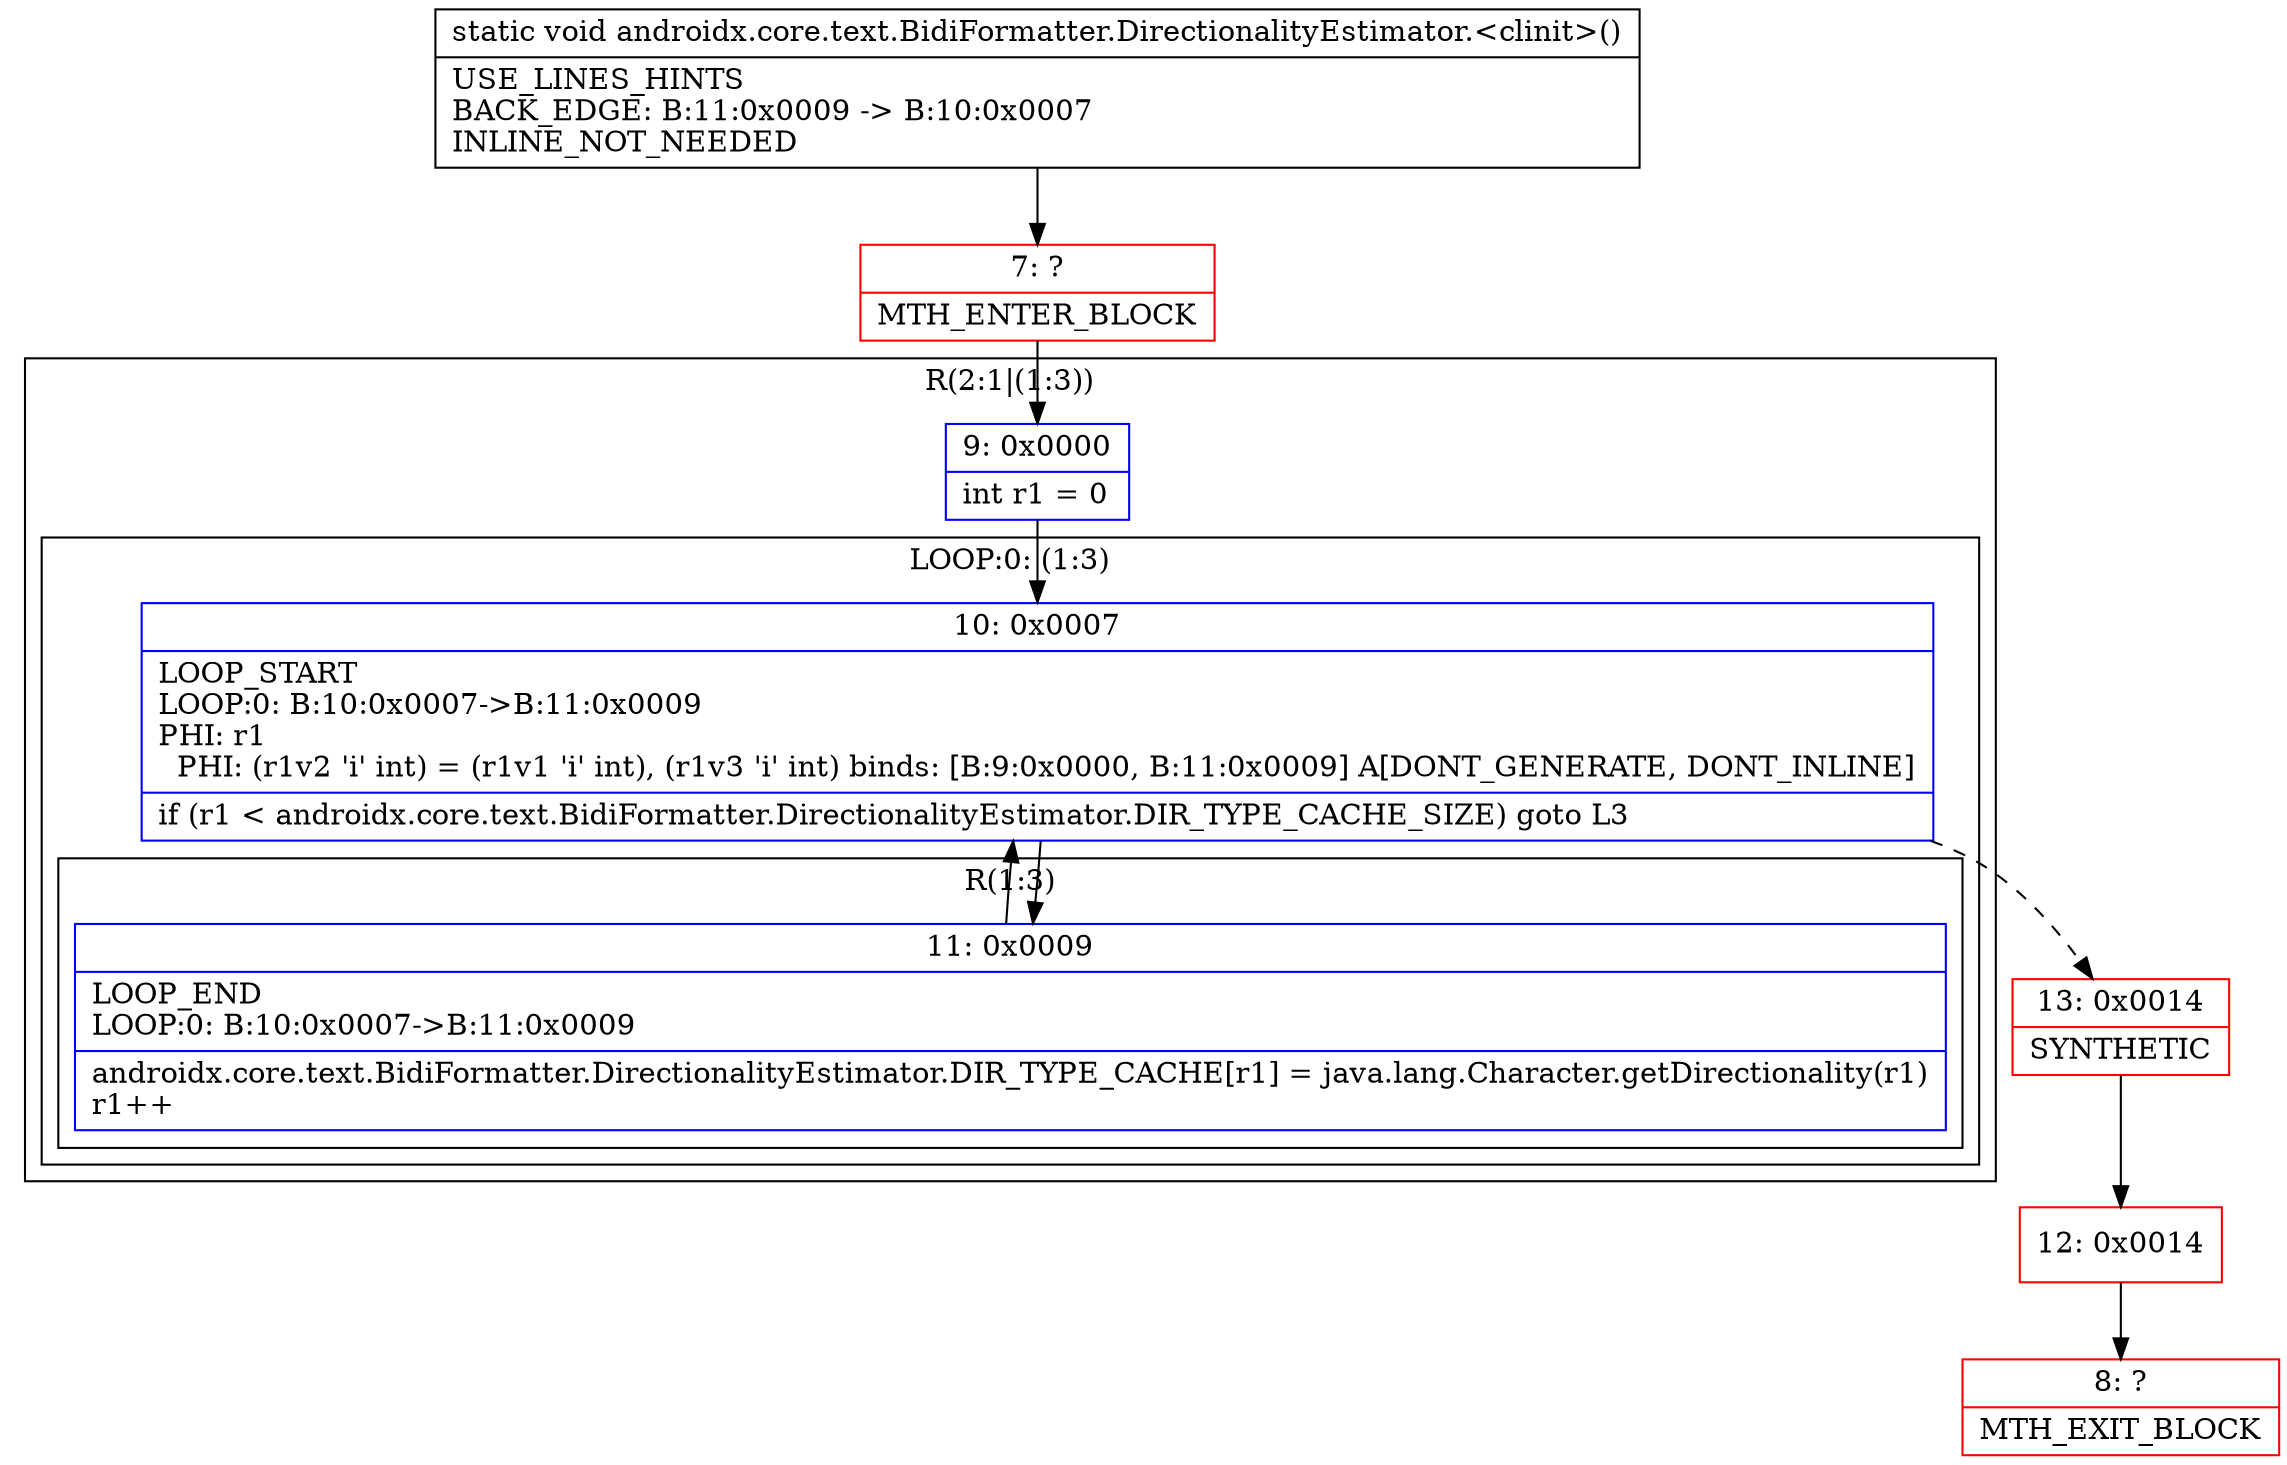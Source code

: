 digraph "CFG forandroidx.core.text.BidiFormatter.DirectionalityEstimator.\<clinit\>()V" {
subgraph cluster_Region_1015354735 {
label = "R(2:1|(1:3))";
node [shape=record,color=blue];
Node_9 [shape=record,label="{9\:\ 0x0000|int r1 = 0\l}"];
subgraph cluster_LoopRegion_666558520 {
label = "LOOP:0: (1:3)";
node [shape=record,color=blue];
Node_10 [shape=record,label="{10\:\ 0x0007|LOOP_START\lLOOP:0: B:10:0x0007\-\>B:11:0x0009\lPHI: r1 \l  PHI: (r1v2 'i' int) = (r1v1 'i' int), (r1v3 'i' int) binds: [B:9:0x0000, B:11:0x0009] A[DONT_GENERATE, DONT_INLINE]\l|if (r1 \< androidx.core.text.BidiFormatter.DirectionalityEstimator.DIR_TYPE_CACHE_SIZE) goto L3\l}"];
subgraph cluster_Region_1098321842 {
label = "R(1:3)";
node [shape=record,color=blue];
Node_11 [shape=record,label="{11\:\ 0x0009|LOOP_END\lLOOP:0: B:10:0x0007\-\>B:11:0x0009\l|androidx.core.text.BidiFormatter.DirectionalityEstimator.DIR_TYPE_CACHE[r1] = java.lang.Character.getDirectionality(r1)\lr1++\l}"];
}
}
}
Node_7 [shape=record,color=red,label="{7\:\ ?|MTH_ENTER_BLOCK\l}"];
Node_13 [shape=record,color=red,label="{13\:\ 0x0014|SYNTHETIC\l}"];
Node_12 [shape=record,color=red,label="{12\:\ 0x0014}"];
Node_8 [shape=record,color=red,label="{8\:\ ?|MTH_EXIT_BLOCK\l}"];
MethodNode[shape=record,label="{static void androidx.core.text.BidiFormatter.DirectionalityEstimator.\<clinit\>()  | USE_LINES_HINTS\lBACK_EDGE: B:11:0x0009 \-\> B:10:0x0007\lINLINE_NOT_NEEDED\l}"];
MethodNode -> Node_7;Node_9 -> Node_10;
Node_10 -> Node_11;
Node_10 -> Node_13[style=dashed];
Node_11 -> Node_10;
Node_7 -> Node_9;
Node_13 -> Node_12;
Node_12 -> Node_8;
}


